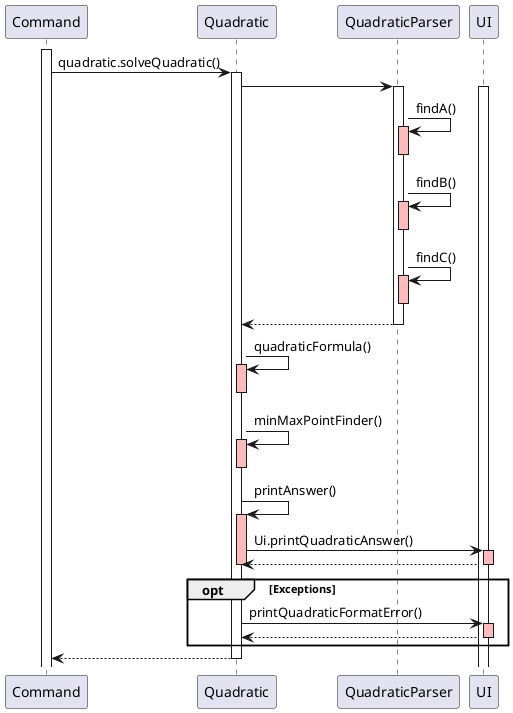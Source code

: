 @startuml
'https://plantuml.com/sequence-diagram

activate Command
Command -> Quadratic: quadratic.solveQuadratic()
activate Quadratic
Quadratic -> QuadraticParser
activate QuadraticParser
activate UI
QuadraticParser -> QuadraticParser : findA()
activate QuadraticParser #FFBBBB
deactivate QuadraticParser
QuadraticParser -> QuadraticParser : findB()
activate QuadraticParser #FFBBBB
deactivate QuadraticParser
QuadraticParser -> QuadraticParser : findC()
activate QuadraticParser #FFBBBB
deactivate QuadraticParser
QuadraticParser --> Quadratic
deactivate QuadraticParser
Quadratic -> Quadratic: quadraticFormula()
activate Quadratic #FFBBBB
deactivate Quadratic
Quadratic -> Quadratic: minMaxPointFinder()
activate Quadratic #FFBBBB
deactivate Quadratic
Quadratic -> Quadratic: printAnswer()
activate Quadratic #FFBBBB
Quadratic -> UI: Ui.printQuadraticAnswer()
activate UI #FFBBBB
UI --> Quadratic
deactivate UI
deactivate Quadratic
opt Exceptions
Quadratic -> UI: printQuadraticFormatError()
activate UI #FFBBBB
UI --> Quadratic
deactivate UI
end opt
Quadratic --> Command
deactivate Quadratic
@enduml